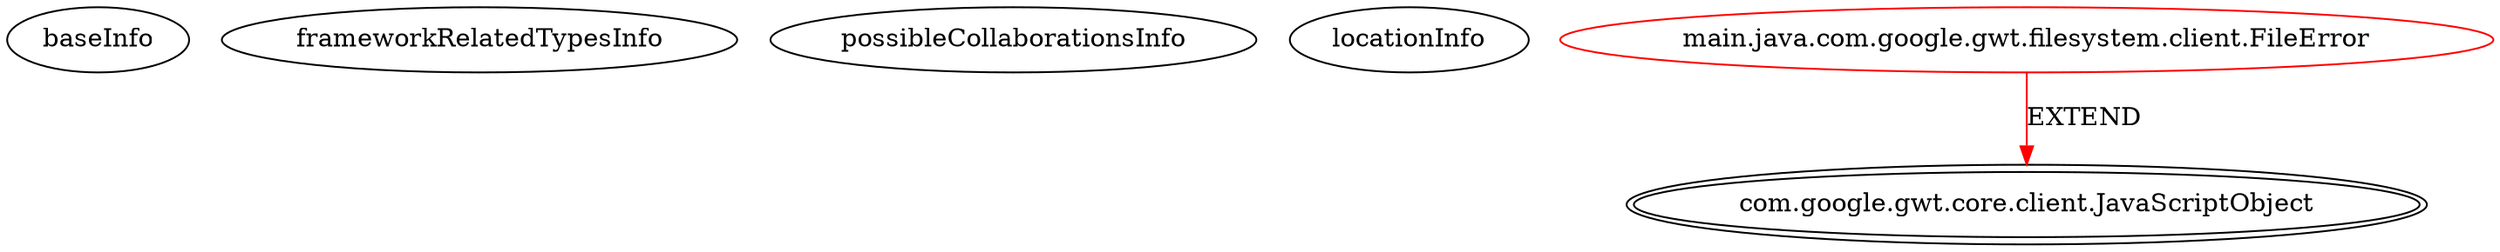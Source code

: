 digraph {
baseInfo[graphId=913,category="extension_graph",isAnonymous=false,possibleRelation=false]
frameworkRelatedTypesInfo[0="com.google.gwt.core.client.JavaScriptObject"]
possibleCollaborationsInfo[]
locationInfo[projectName="bradrydzewski-gwt-filesystem",filePath="/bradrydzewski-gwt-filesystem/gwt-filesystem-master/gwt-filesystem/src/main/java/com/google/gwt/filesystem/client/FileError.java",contextSignature="FileError",graphId="913"]
0[label="main.java.com.google.gwt.filesystem.client.FileError",vertexType="ROOT_CLIENT_CLASS_DECLARATION",isFrameworkType=false,color=red]
1[label="com.google.gwt.core.client.JavaScriptObject",vertexType="FRAMEWORK_CLASS_TYPE",isFrameworkType=true,peripheries=2]
0->1[label="EXTEND",color=red]
}
